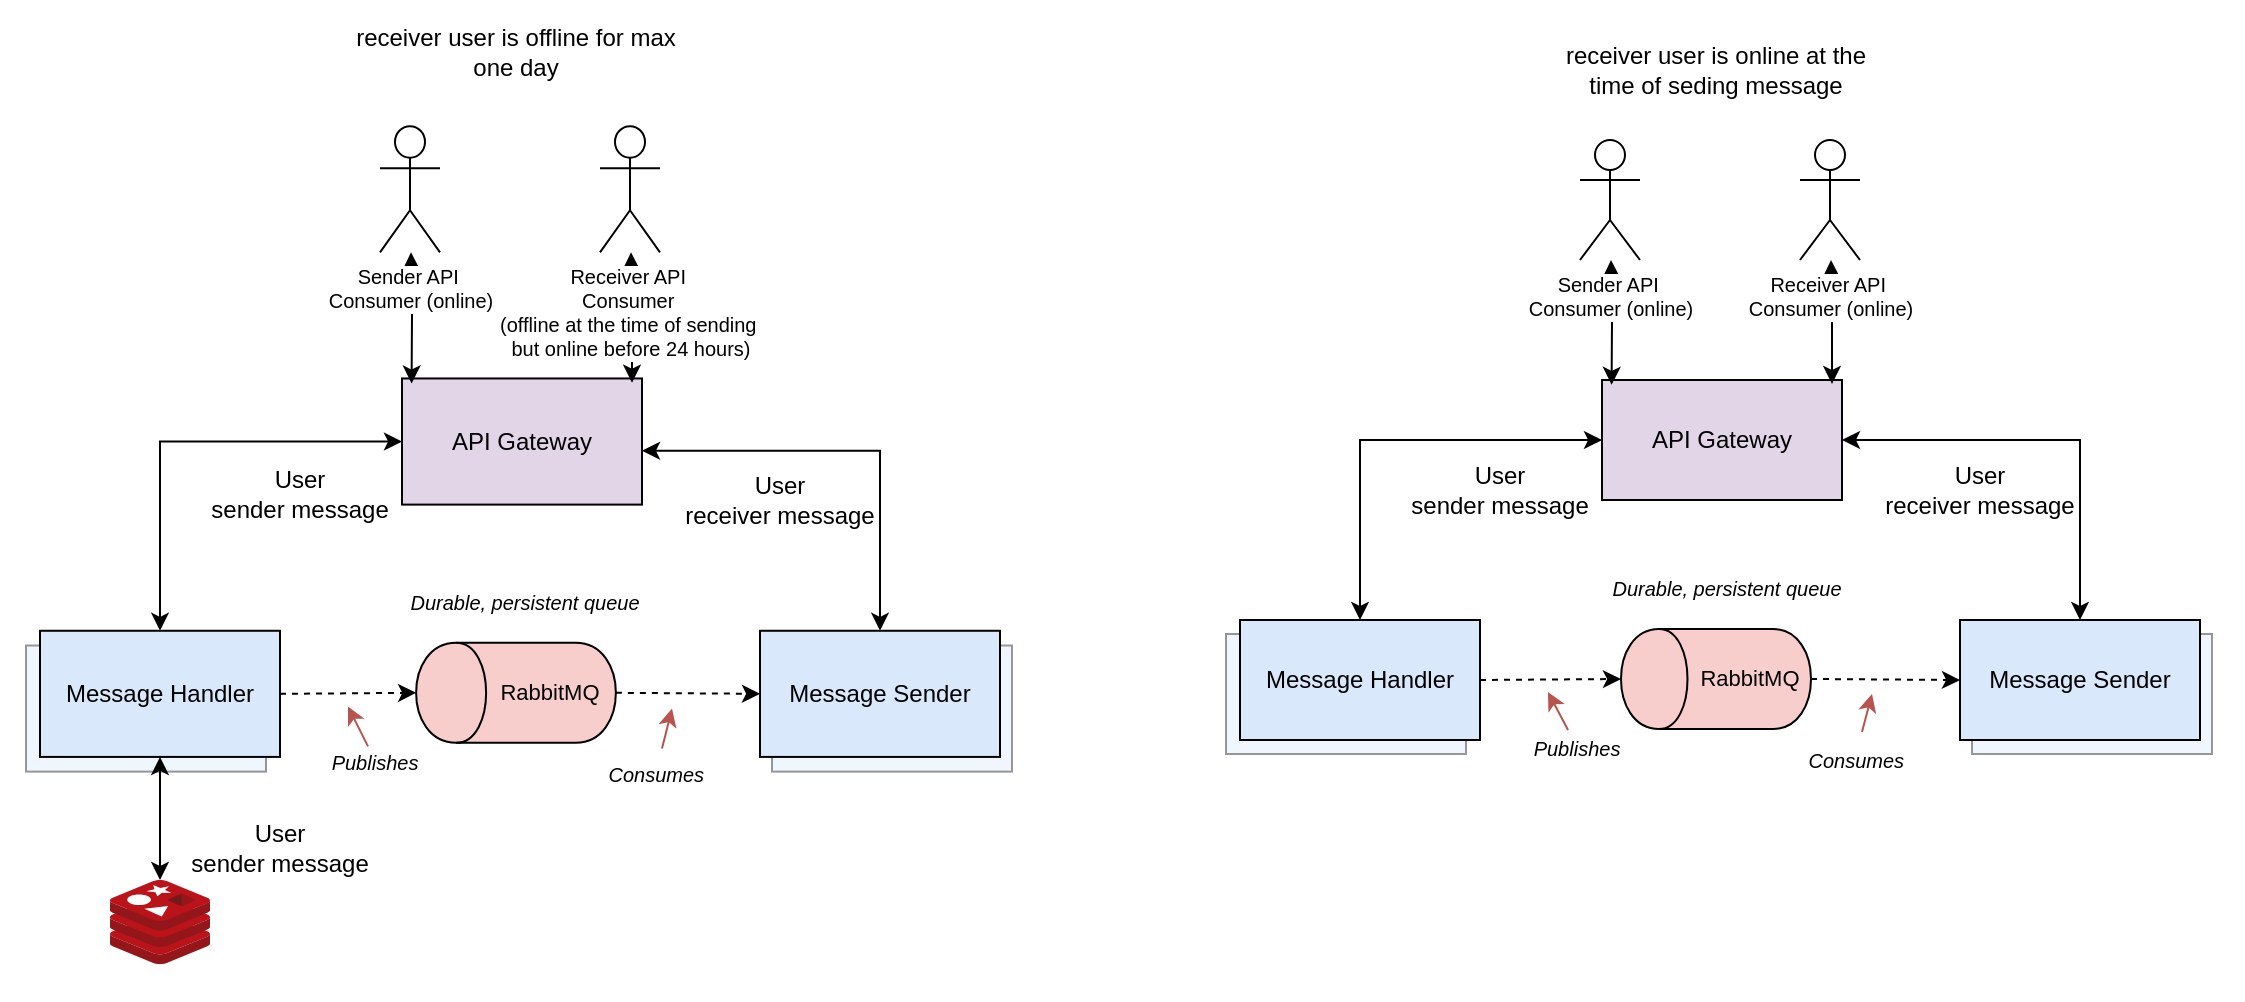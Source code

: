 <mxfile version="26.0.4">
  <diagram name="Page-1" id="0">
    <mxGraphModel dx="1224" dy="1146" grid="1" gridSize="10" guides="1" tooltips="1" connect="1" arrows="1" fold="1" page="1" pageScale="1" pageWidth="850" pageHeight="1100" background="#ffffff" math="0" shadow="0">
      <root>
        <mxCell id="0" />
        <mxCell id="1" parent="0" />
        <mxCell id="iozdBw7H4c7pWG4tGBNd-300" value="" style="group" vertex="1" connectable="0" parent="1">
          <mxGeometry x="1470" y="100" width="521" height="390" as="geometry" />
        </mxCell>
        <mxCell id="232" value="" style="whiteSpace=wrap;html=1;rounded=0;strokeColor=none;strokeWidth=2;fontFamily=Helvetica;fontSize=11;fontColor=#000000;align=center;" parent="iozdBw7H4c7pWG4tGBNd-300" vertex="1">
          <mxGeometry x="0.5" width="521" height="390" as="geometry" />
        </mxCell>
        <mxCell id="124" value="" style="shape=cylinder;whiteSpace=wrap;html=1;fontSize=12;fontColor=#000000;rotation=-90;fillColor=#f8cecc;strokeColor=#000000;strokeWidth=1;" parent="iozdBw7H4c7pWG4tGBNd-300" vertex="1">
          <mxGeometry x="233" y="282" width="50" height="95" as="geometry" />
        </mxCell>
        <mxCell id="109" value="Candidate&lt;div&gt;Service&lt;/div&gt;" style="rounded=0;whiteSpace=wrap;html=1;fontSize=12;fontColor=#000000;fillColor=#dae8fc;strokeColor=#000000;opacity=40;" parent="iozdBw7H4c7pWG4tGBNd-300" vertex="1">
          <mxGeometry x="13" y="307" width="120" height="60" as="geometry" />
        </mxCell>
        <mxCell id="110" value="Voter&amp;nbsp;&lt;div&gt;Service&lt;/div&gt;" style="rounded=0;whiteSpace=wrap;html=1;fontSize=12;fontColor=#000000;fillColor=#dae8fc;strokeColor=#000000;opacity=40;" parent="iozdBw7H4c7pWG4tGBNd-300" vertex="1">
          <mxGeometry x="386" y="307" width="120" height="60" as="geometry" />
        </mxCell>
        <mxCell id="111" value="Message Handler" style="rounded=0;whiteSpace=wrap;html=1;fontSize=12;fontColor=#000000;fillColor=#dae8fc;strokeColor=#000000;strokeWidth=1;" parent="iozdBw7H4c7pWG4tGBNd-300" vertex="1">
          <mxGeometry x="20" y="300" width="120" height="60" as="geometry" />
        </mxCell>
        <mxCell id="112" value="Message Sender" style="rounded=0;whiteSpace=wrap;html=1;fontSize=12;fontColor=#000000;fillColor=#dae8fc;strokeColor=#000000;strokeWidth=1;" parent="iozdBw7H4c7pWG4tGBNd-300" vertex="1">
          <mxGeometry x="380" y="300" width="120" height="60" as="geometry" />
        </mxCell>
        <mxCell id="113" value="" style="edgeStyle=orthogonalEdgeStyle;rounded=0;html=1;entryX=0.5;entryY=0;startArrow=classic;startFill=1;endArrow=classic;jettySize=auto;orthogonalLoop=1;strokeColor=#000000;fontSize=12;fontColor=#000000;exitX=0;exitY=0.5;" parent="iozdBw7H4c7pWG4tGBNd-300" source="115" target="111" edge="1">
          <mxGeometry x="0.621" relative="1" as="geometry">
            <mxPoint as="offset" />
          </mxGeometry>
        </mxCell>
        <mxCell id="115" value="&lt;div&gt;API Gateway&lt;/div&gt;" style="rounded=0;whiteSpace=wrap;html=1;fontSize=12;fontColor=#000000;fillColor=#e1d5e7;strokeColor=#000000;strokeWidth=1;" parent="iozdBw7H4c7pWG4tGBNd-300" vertex="1">
          <mxGeometry x="201" y="180" width="120" height="60" as="geometry" />
        </mxCell>
        <mxCell id="116" style="rounded=0;html=1;entryX=0.04;entryY=0.04;startArrow=classic;startFill=1;endArrow=classic;jettySize=auto;orthogonalLoop=1;strokeColor=#000000;fontSize=12;fontColor=#000000;entryDx=0;entryDy=0;entryPerimeter=0;" parent="iozdBw7H4c7pWG4tGBNd-300" target="115" edge="1" source="117">
          <mxGeometry relative="1" as="geometry">
            <mxPoint x="261" y="140" as="sourcePoint" />
            <Array as="points">
              <mxPoint x="206" y="150" />
            </Array>
          </mxGeometry>
        </mxCell>
        <mxCell id="117" value="&lt;font color=&quot;#000000&quot;&gt;Sender API&amp;nbsp;&lt;/font&gt;&lt;div&gt;&lt;font color=&quot;#000000&quot;&gt;Consumer (online)&lt;/font&gt;&lt;/div&gt;" style="shape=umlActor;verticalLabelPosition=bottom;labelBackgroundColor=#ffffff;verticalAlign=top;html=1;rounded=0;strokeColor=#000000;strokeWidth=1;fontSize=10;fontColor=#666666;" parent="iozdBw7H4c7pWG4tGBNd-300" vertex="1">
          <mxGeometry x="190" y="60" width="30" height="60" as="geometry" />
        </mxCell>
        <mxCell id="125" value="RabbitMQ" style="text;html=1;strokeColor=none;fillColor=none;align=center;verticalAlign=middle;whiteSpace=wrap;fontSize=11;fontColor=#000000;" parent="iozdBw7H4c7pWG4tGBNd-300" vertex="1">
          <mxGeometry x="245" y="319" width="60" height="20" as="geometry" />
        </mxCell>
        <mxCell id="131" value="" style="endArrow=classic;html=1;strokeColor=#b85450;strokeWidth=1;fontSize=10;fontColor=#000000;fillColor=#f8cecc;" parent="iozdBw7H4c7pWG4tGBNd-300" edge="1">
          <mxGeometry width="50" height="50" relative="1" as="geometry">
            <mxPoint x="184" y="355" as="sourcePoint" />
            <mxPoint x="174" y="336" as="targetPoint" />
          </mxGeometry>
        </mxCell>
        <mxCell id="132" value="" style="endArrow=classic;html=1;strokeColor=#b85450;strokeWidth=1;fontSize=10;fontColor=#000000;fillColor=#f8cecc;" parent="iozdBw7H4c7pWG4tGBNd-300" edge="1">
          <mxGeometry width="50" height="50" relative="1" as="geometry">
            <mxPoint x="331" y="356" as="sourcePoint" />
            <mxPoint x="336" y="337" as="targetPoint" />
          </mxGeometry>
        </mxCell>
        <mxCell id="118" value="" style="rounded=0;html=1;jettySize=auto;orthogonalLoop=1;strokeColor=#000000;fontSize=12;fontColor=#000000;exitX=1;exitY=0.5;startArrow=none;startFill=0;entryX=0.5;entryY=0;dashed=1;" parent="iozdBw7H4c7pWG4tGBNd-300" source="111" target="124" edge="1">
          <mxGeometry relative="1" as="geometry">
            <mxPoint x="-1371" y="358" as="targetPoint" />
            <mxPoint x="-1431" y="378" as="sourcePoint" />
          </mxGeometry>
        </mxCell>
        <mxCell id="119" value="&lt;div&gt;Durable, persistent queue&lt;/div&gt;" style="text;html=1;resizable=0;points=[];align=center;verticalAlign=middle;labelBackgroundColor=#ffffff;fontSize=10;fontColor=#000000;fontStyle=2" parent="118" vertex="1" connectable="0">
          <mxGeometry x="-0.248" y="-26" relative="1" as="geometry">
            <mxPoint x="96" y="-72" as="offset" />
          </mxGeometry>
        </mxCell>
        <mxCell id="120" value="&lt;div&gt;&lt;span&gt;Publishes&lt;/span&gt;&lt;/div&gt;&lt;div&gt;&lt;br&gt;&lt;/div&gt;&lt;div&gt;&lt;span&gt;&lt;br&gt;&lt;/span&gt;&lt;/div&gt;" style="text;html=1;resizable=0;points=[];align=center;verticalAlign=middle;labelBackgroundColor=#ffffff;fontSize=10;fontColor=#000000;fontStyle=2" parent="118" vertex="1" connectable="0">
          <mxGeometry x="-0.467" relative="1" as="geometry">
            <mxPoint x="29" y="46" as="offset" />
          </mxGeometry>
        </mxCell>
        <mxCell id="121" value="" style="rounded=0;html=1;entryX=0;entryY=0.5;jettySize=auto;orthogonalLoop=1;strokeColor=#000000;fontSize=12;fontColor=#000000;startArrow=none;startFill=0;exitX=0.5;exitY=1;dashed=1;" parent="iozdBw7H4c7pWG4tGBNd-300" source="124" target="112" edge="1">
          <mxGeometry relative="1" as="geometry">
            <mxPoint x="-1221" y="338" as="sourcePoint" />
            <mxPoint x="-1151" y="378" as="targetPoint" />
          </mxGeometry>
        </mxCell>
        <mxCell id="122" value="Consumes&amp;nbsp;&lt;div&gt;&lt;br&gt;&lt;/div&gt;" style="text;html=1;resizable=0;points=[];align=center;verticalAlign=middle;labelBackgroundColor=#ffffff;fontSize=10;fontColor=#000000;fontStyle=2" parent="121" vertex="1" connectable="0">
          <mxGeometry x="0.611" y="2" relative="1" as="geometry">
            <mxPoint x="-37" y="47.922" as="offset" />
          </mxGeometry>
        </mxCell>
        <mxCell id="iozdBw7H4c7pWG4tGBNd-296" value="User sender&lt;span style=&quot;background-color: transparent; color: light-dark(rgb(0, 0, 0), rgb(255, 255, 255));&quot;&gt;&amp;nbsp;message&lt;/span&gt;" style="text;html=1;align=center;verticalAlign=middle;whiteSpace=wrap;rounded=0;" vertex="1" parent="iozdBw7H4c7pWG4tGBNd-300">
          <mxGeometry x="120" y="220" width="60" height="30" as="geometry" />
        </mxCell>
        <mxCell id="iozdBw7H4c7pWG4tGBNd-298" value="receiver user is online at the time of seding message" style="text;strokeColor=none;align=center;fillColor=none;html=1;verticalAlign=middle;whiteSpace=wrap;rounded=0;" vertex="1" parent="iozdBw7H4c7pWG4tGBNd-300">
          <mxGeometry x="170" y="10" width="176" height="30" as="geometry" />
        </mxCell>
        <mxCell id="iozdBw7H4c7pWG4tGBNd-323" value="" style="edgeStyle=orthogonalEdgeStyle;rounded=0;html=1;startArrow=classic;startFill=1;endArrow=classic;jettySize=auto;orthogonalLoop=1;strokeColor=#000000;fontSize=12;fontColor=#000000;" edge="1" parent="iozdBw7H4c7pWG4tGBNd-300" source="115">
          <mxGeometry x="0.621" relative="1" as="geometry">
            <mxPoint as="offset" />
            <mxPoint x="501" y="229" as="sourcePoint" />
            <mxPoint x="440" y="300" as="targetPoint" />
            <Array as="points">
              <mxPoint x="440" y="210" />
            </Array>
          </mxGeometry>
        </mxCell>
        <mxCell id="iozdBw7H4c7pWG4tGBNd-324" value="User receiver&lt;span style=&quot;background-color: transparent; color: light-dark(rgb(0, 0, 0), rgb(255, 255, 255));&quot;&gt;&amp;nbsp;message&lt;/span&gt;" style="text;html=1;align=center;verticalAlign=middle;whiteSpace=wrap;rounded=0;" vertex="1" parent="iozdBw7H4c7pWG4tGBNd-300">
          <mxGeometry x="360" y="220" width="60" height="30" as="geometry" />
        </mxCell>
        <mxCell id="iozdBw7H4c7pWG4tGBNd-325" style="rounded=0;html=1;entryX=0.04;entryY=0.04;startArrow=classic;startFill=1;endArrow=classic;jettySize=auto;orthogonalLoop=1;strokeColor=#000000;fontSize=12;fontColor=#000000;entryDx=0;entryDy=0;entryPerimeter=0;" edge="1" parent="iozdBw7H4c7pWG4tGBNd-300" source="iozdBw7H4c7pWG4tGBNd-326">
          <mxGeometry relative="1" as="geometry">
            <mxPoint x="110.286" y="-10" as="sourcePoint" />
            <mxPoint x="316.0" y="182" as="targetPoint" />
            <Array as="points">
              <mxPoint x="316.0" y="150" />
            </Array>
          </mxGeometry>
        </mxCell>
        <mxCell id="iozdBw7H4c7pWG4tGBNd-326" value="&lt;font color=&quot;#000000&quot;&gt;Receiver API&amp;nbsp;&lt;/font&gt;&lt;div&gt;&lt;font color=&quot;#000000&quot;&gt;Consumer (online)&lt;/font&gt;&lt;/div&gt;" style="shape=umlActor;verticalLabelPosition=bottom;labelBackgroundColor=#ffffff;verticalAlign=top;html=1;rounded=0;strokeColor=#000000;strokeWidth=1;fontSize=10;fontColor=#666666;" vertex="1" parent="iozdBw7H4c7pWG4tGBNd-300">
          <mxGeometry x="300.0" y="60" width="30" height="60" as="geometry" />
        </mxCell>
        <mxCell id="iozdBw7H4c7pWG4tGBNd-405" value="" style="group" vertex="1" connectable="0" parent="1">
          <mxGeometry x="870.5" y="90" width="521" height="500" as="geometry" />
        </mxCell>
        <mxCell id="iozdBw7H4c7pWG4tGBNd-355" value="" style="image;sketch=0;aspect=fixed;html=1;points=[];align=center;fontSize=12;image=img/lib/mscae/Cache_Redis_Product.svg;" vertex="1" parent="iozdBw7H4c7pWG4tGBNd-405">
          <mxGeometry x="420.5" y="419" width="50" height="42" as="geometry" />
        </mxCell>
        <mxCell id="iozdBw7H4c7pWG4tGBNd-330" value="" style="whiteSpace=wrap;html=1;rounded=0;strokeColor=none;strokeWidth=2;fontFamily=Helvetica;fontSize=11;fontColor=#000000;align=center;" vertex="1" parent="iozdBw7H4c7pWG4tGBNd-405">
          <mxGeometry width="521" height="500" as="geometry" />
        </mxCell>
        <mxCell id="iozdBw7H4c7pWG4tGBNd-331" value="" style="shape=cylinder;whiteSpace=wrap;html=1;fontSize=12;fontColor=#000000;rotation=-90;fillColor=#f8cecc;strokeColor=#000000;strokeWidth=1;" vertex="1" parent="iozdBw7H4c7pWG4tGBNd-405">
          <mxGeometry x="232.5" y="296.462" width="50" height="99.872" as="geometry" />
        </mxCell>
        <mxCell id="iozdBw7H4c7pWG4tGBNd-332" value="Candidate&lt;div&gt;Service&lt;/div&gt;" style="rounded=0;whiteSpace=wrap;html=1;fontSize=12;fontColor=#000000;fillColor=#dae8fc;strokeColor=#000000;opacity=40;" vertex="1" parent="iozdBw7H4c7pWG4tGBNd-405">
          <mxGeometry x="12.5" y="322.744" width="120" height="63.077" as="geometry" />
        </mxCell>
        <mxCell id="iozdBw7H4c7pWG4tGBNd-333" value="Voter&amp;nbsp;&lt;div&gt;Service&lt;/div&gt;" style="rounded=0;whiteSpace=wrap;html=1;fontSize=12;fontColor=#000000;fillColor=#dae8fc;strokeColor=#000000;opacity=40;" vertex="1" parent="iozdBw7H4c7pWG4tGBNd-405">
          <mxGeometry x="385.5" y="322.744" width="120" height="63.077" as="geometry" />
        </mxCell>
        <mxCell id="iozdBw7H4c7pWG4tGBNd-334" value="Message Handler" style="rounded=0;whiteSpace=wrap;html=1;fontSize=12;fontColor=#000000;fillColor=#dae8fc;strokeColor=#000000;strokeWidth=1;" vertex="1" parent="iozdBw7H4c7pWG4tGBNd-405">
          <mxGeometry x="19.5" y="315.385" width="120" height="63.077" as="geometry" />
        </mxCell>
        <mxCell id="iozdBw7H4c7pWG4tGBNd-335" value="Message Sender" style="rounded=0;whiteSpace=wrap;html=1;fontSize=12;fontColor=#000000;fillColor=#dae8fc;strokeColor=#000000;strokeWidth=1;" vertex="1" parent="iozdBw7H4c7pWG4tGBNd-405">
          <mxGeometry x="379.5" y="315.385" width="120" height="63.077" as="geometry" />
        </mxCell>
        <mxCell id="iozdBw7H4c7pWG4tGBNd-336" value="" style="edgeStyle=orthogonalEdgeStyle;rounded=0;html=1;entryX=0.5;entryY=0;startArrow=classic;startFill=1;endArrow=classic;jettySize=auto;orthogonalLoop=1;strokeColor=#000000;fontSize=12;fontColor=#000000;exitX=0;exitY=0.5;" edge="1" parent="iozdBw7H4c7pWG4tGBNd-405" source="iozdBw7H4c7pWG4tGBNd-337" target="iozdBw7H4c7pWG4tGBNd-334">
          <mxGeometry x="0.621" relative="1" as="geometry">
            <mxPoint as="offset" />
          </mxGeometry>
        </mxCell>
        <mxCell id="iozdBw7H4c7pWG4tGBNd-337" value="&lt;div&gt;API Gateway&lt;/div&gt;" style="rounded=0;whiteSpace=wrap;html=1;fontSize=12;fontColor=#000000;fillColor=#e1d5e7;strokeColor=#000000;strokeWidth=1;" vertex="1" parent="iozdBw7H4c7pWG4tGBNd-405">
          <mxGeometry x="200.5" y="189.231" width="120" height="63.077" as="geometry" />
        </mxCell>
        <mxCell id="iozdBw7H4c7pWG4tGBNd-338" style="rounded=0;html=1;entryX=0.04;entryY=0.04;startArrow=classic;startFill=1;endArrow=classic;jettySize=auto;orthogonalLoop=1;strokeColor=#000000;fontSize=12;fontColor=#000000;entryDx=0;entryDy=0;entryPerimeter=0;" edge="1" parent="iozdBw7H4c7pWG4tGBNd-405" source="iozdBw7H4c7pWG4tGBNd-339" target="iozdBw7H4c7pWG4tGBNd-337">
          <mxGeometry relative="1" as="geometry">
            <mxPoint x="260.5" y="147.179" as="sourcePoint" />
            <Array as="points">
              <mxPoint x="205.5" y="157.692" />
            </Array>
          </mxGeometry>
        </mxCell>
        <mxCell id="iozdBw7H4c7pWG4tGBNd-339" value="&lt;font color=&quot;#000000&quot;&gt;Sender API&amp;nbsp;&lt;/font&gt;&lt;div&gt;&lt;font color=&quot;#000000&quot;&gt;Consumer (online)&lt;/font&gt;&lt;/div&gt;" style="shape=umlActor;verticalLabelPosition=bottom;labelBackgroundColor=#ffffff;verticalAlign=top;html=1;rounded=0;strokeColor=#000000;strokeWidth=1;fontSize=10;fontColor=#666666;" vertex="1" parent="iozdBw7H4c7pWG4tGBNd-405">
          <mxGeometry x="189.5" y="63.077" width="30" height="63.077" as="geometry" />
        </mxCell>
        <mxCell id="iozdBw7H4c7pWG4tGBNd-340" value="RabbitMQ" style="text;html=1;strokeColor=none;fillColor=none;align=center;verticalAlign=middle;whiteSpace=wrap;fontSize=11;fontColor=#000000;" vertex="1" parent="iozdBw7H4c7pWG4tGBNd-405">
          <mxGeometry x="244.5" y="335.359" width="60" height="21.026" as="geometry" />
        </mxCell>
        <mxCell id="iozdBw7H4c7pWG4tGBNd-341" value="" style="endArrow=classic;html=1;strokeColor=#b85450;strokeWidth=1;fontSize=10;fontColor=#000000;fillColor=#f8cecc;" edge="1" parent="iozdBw7H4c7pWG4tGBNd-405">
          <mxGeometry width="50" height="50" relative="1" as="geometry">
            <mxPoint x="183.5" y="373.205" as="sourcePoint" />
            <mxPoint x="173.5" y="353.231" as="targetPoint" />
          </mxGeometry>
        </mxCell>
        <mxCell id="iozdBw7H4c7pWG4tGBNd-342" value="" style="endArrow=classic;html=1;strokeColor=#b85450;strokeWidth=1;fontSize=10;fontColor=#000000;fillColor=#f8cecc;" edge="1" parent="iozdBw7H4c7pWG4tGBNd-405">
          <mxGeometry width="50" height="50" relative="1" as="geometry">
            <mxPoint x="330.5" y="374.256" as="sourcePoint" />
            <mxPoint x="335.5" y="354.282" as="targetPoint" />
          </mxGeometry>
        </mxCell>
        <mxCell id="iozdBw7H4c7pWG4tGBNd-343" value="" style="rounded=0;html=1;jettySize=auto;orthogonalLoop=1;strokeColor=#000000;fontSize=12;fontColor=#000000;exitX=1;exitY=0.5;startArrow=none;startFill=0;entryX=0.5;entryY=0;dashed=1;" edge="1" parent="iozdBw7H4c7pWG4tGBNd-405" source="iozdBw7H4c7pWG4tGBNd-334" target="iozdBw7H4c7pWG4tGBNd-331">
          <mxGeometry relative="1" as="geometry">
            <mxPoint x="-1371.5" y="376.359" as="targetPoint" />
            <mxPoint x="-1431.5" y="397.385" as="sourcePoint" />
          </mxGeometry>
        </mxCell>
        <mxCell id="iozdBw7H4c7pWG4tGBNd-344" value="&lt;div&gt;Durable, persistent queue&lt;/div&gt;" style="text;html=1;resizable=0;points=[];align=center;verticalAlign=middle;labelBackgroundColor=#ffffff;fontSize=10;fontColor=#000000;fontStyle=2" vertex="1" connectable="0" parent="iozdBw7H4c7pWG4tGBNd-343">
          <mxGeometry x="-0.248" y="-26" relative="1" as="geometry">
            <mxPoint x="96" y="-72" as="offset" />
          </mxGeometry>
        </mxCell>
        <mxCell id="iozdBw7H4c7pWG4tGBNd-345" value="&lt;div&gt;&lt;span&gt;Publishes&lt;/span&gt;&lt;/div&gt;&lt;div&gt;&lt;br&gt;&lt;/div&gt;&lt;div&gt;&lt;span&gt;&lt;br&gt;&lt;/span&gt;&lt;/div&gt;" style="text;html=1;resizable=0;points=[];align=center;verticalAlign=middle;labelBackgroundColor=#ffffff;fontSize=10;fontColor=#000000;fontStyle=2" vertex="1" connectable="0" parent="iozdBw7H4c7pWG4tGBNd-343">
          <mxGeometry x="-0.467" relative="1" as="geometry">
            <mxPoint x="29" y="46" as="offset" />
          </mxGeometry>
        </mxCell>
        <mxCell id="iozdBw7H4c7pWG4tGBNd-346" value="" style="rounded=0;html=1;entryX=0;entryY=0.5;jettySize=auto;orthogonalLoop=1;strokeColor=#000000;fontSize=12;fontColor=#000000;startArrow=none;startFill=0;exitX=0.5;exitY=1;dashed=1;" edge="1" parent="iozdBw7H4c7pWG4tGBNd-405" source="iozdBw7H4c7pWG4tGBNd-331" target="iozdBw7H4c7pWG4tGBNd-335">
          <mxGeometry relative="1" as="geometry">
            <mxPoint x="-1221.5" y="355.333" as="sourcePoint" />
            <mxPoint x="-1151.5" y="397.385" as="targetPoint" />
          </mxGeometry>
        </mxCell>
        <mxCell id="iozdBw7H4c7pWG4tGBNd-347" value="Consumes&amp;nbsp;&lt;div&gt;&lt;br&gt;&lt;/div&gt;" style="text;html=1;resizable=0;points=[];align=center;verticalAlign=middle;labelBackgroundColor=#ffffff;fontSize=10;fontColor=#000000;fontStyle=2" vertex="1" connectable="0" parent="iozdBw7H4c7pWG4tGBNd-346">
          <mxGeometry x="0.611" y="2" relative="1" as="geometry">
            <mxPoint x="-37" y="47.922" as="offset" />
          </mxGeometry>
        </mxCell>
        <mxCell id="iozdBw7H4c7pWG4tGBNd-348" value="User sender&lt;span style=&quot;background-color: transparent; color: light-dark(rgb(0, 0, 0), rgb(255, 255, 255));&quot;&gt;&amp;nbsp;message&lt;/span&gt;" style="text;html=1;align=center;verticalAlign=middle;whiteSpace=wrap;rounded=0;" vertex="1" parent="iozdBw7H4c7pWG4tGBNd-405">
          <mxGeometry x="119.5" y="231.282" width="60" height="31.538" as="geometry" />
        </mxCell>
        <mxCell id="iozdBw7H4c7pWG4tGBNd-349" value="receiver user is offline for max one&amp;nbsp;&lt;span style=&quot;background-color: transparent; color: light-dark(rgb(0, 0, 0), rgb(255, 255, 255));&quot;&gt;day&lt;/span&gt;" style="text;strokeColor=none;align=center;fillColor=none;html=1;verticalAlign=middle;whiteSpace=wrap;rounded=0;" vertex="1" parent="iozdBw7H4c7pWG4tGBNd-405">
          <mxGeometry x="169.5" y="10.513" width="176" height="31.538" as="geometry" />
        </mxCell>
        <mxCell id="iozdBw7H4c7pWG4tGBNd-352" style="rounded=0;html=1;entryX=0.04;entryY=0.04;startArrow=classic;startFill=1;endArrow=classic;jettySize=auto;orthogonalLoop=1;strokeColor=#000000;fontSize=12;fontColor=#000000;entryDx=0;entryDy=0;entryPerimeter=0;" edge="1" parent="iozdBw7H4c7pWG4tGBNd-405" source="iozdBw7H4c7pWG4tGBNd-353">
          <mxGeometry relative="1" as="geometry">
            <mxPoint x="109.786" y="-10.513" as="sourcePoint" />
            <mxPoint x="315.5" y="191.333" as="targetPoint" />
            <Array as="points">
              <mxPoint x="315.5" y="157.692" />
            </Array>
          </mxGeometry>
        </mxCell>
        <mxCell id="iozdBw7H4c7pWG4tGBNd-353" value="&lt;font color=&quot;#000000&quot;&gt;Receiver API&amp;nbsp;&lt;/font&gt;&lt;div&gt;&lt;font color=&quot;#000000&quot;&gt;Consumer&amp;nbsp;&lt;/font&gt;&lt;/div&gt;&lt;div&gt;&lt;font color=&quot;#000000&quot;&gt;(offline at the time of sending&amp;nbsp;&lt;/font&gt;&lt;/div&gt;&lt;div&gt;&lt;font color=&quot;#000000&quot;&gt;but online before 24 hours)&lt;/font&gt;&lt;/div&gt;" style="shape=umlActor;verticalLabelPosition=bottom;labelBackgroundColor=#ffffff;verticalAlign=top;html=1;rounded=0;strokeColor=#000000;strokeWidth=1;fontSize=10;fontColor=#666666;" vertex="1" parent="iozdBw7H4c7pWG4tGBNd-405">
          <mxGeometry x="299.5" y="63.077" width="30" height="63.077" as="geometry" />
        </mxCell>
        <mxCell id="iozdBw7H4c7pWG4tGBNd-360" value="" style="image;sketch=0;aspect=fixed;html=1;points=[];align=center;fontSize=12;image=img/lib/mscae/Cache_Redis_Product.svg;" vertex="1" parent="iozdBw7H4c7pWG4tGBNd-405">
          <mxGeometry x="54.5" y="440" width="50" height="42" as="geometry" />
        </mxCell>
        <mxCell id="iozdBw7H4c7pWG4tGBNd-369" value="User sender&lt;span style=&quot;background-color: transparent; color: light-dark(rgb(0, 0, 0), rgb(255, 255, 255));&quot;&gt;&amp;nbsp;message&lt;/span&gt;" style="text;html=1;align=center;verticalAlign=middle;whiteSpace=wrap;rounded=0;" vertex="1" parent="iozdBw7H4c7pWG4tGBNd-405">
          <mxGeometry x="109.5" y="408.002" width="60" height="31.538" as="geometry" />
        </mxCell>
        <mxCell id="iozdBw7H4c7pWG4tGBNd-372" value="" style="edgeStyle=orthogonalEdgeStyle;rounded=0;html=1;entryX=0.5;entryY=0;startArrow=classic;startFill=1;endArrow=classic;jettySize=auto;orthogonalLoop=1;strokeColor=#000000;fontSize=12;fontColor=#000000;" edge="1" parent="iozdBw7H4c7pWG4tGBNd-405" source="iozdBw7H4c7pWG4tGBNd-334">
          <mxGeometry x="0.621" relative="1" as="geometry">
            <mxPoint as="offset" />
            <mxPoint x="200.5" y="346" as="sourcePoint" />
            <mxPoint x="79.5" y="440" as="targetPoint" />
          </mxGeometry>
        </mxCell>
        <mxCell id="iozdBw7H4c7pWG4tGBNd-375" value="" style="edgeStyle=orthogonalEdgeStyle;rounded=0;html=1;startArrow=classic;startFill=1;endArrow=classic;jettySize=auto;orthogonalLoop=1;strokeColor=#000000;fontSize=12;fontColor=#000000;" edge="1" parent="iozdBw7H4c7pWG4tGBNd-405">
          <mxGeometry x="0.621" relative="1" as="geometry">
            <mxPoint as="offset" />
            <mxPoint x="320.5" y="225.38" as="sourcePoint" />
            <mxPoint x="439.5" y="315.38" as="targetPoint" />
            <Array as="points">
              <mxPoint x="439.5" y="225.38" />
            </Array>
          </mxGeometry>
        </mxCell>
        <mxCell id="iozdBw7H4c7pWG4tGBNd-376" value="User receiver&lt;span style=&quot;background-color: transparent; color: light-dark(rgb(0, 0, 0), rgb(255, 255, 255));&quot;&gt;&amp;nbsp;message&lt;/span&gt;" style="text;html=1;align=center;verticalAlign=middle;whiteSpace=wrap;rounded=0;" vertex="1" parent="iozdBw7H4c7pWG4tGBNd-405">
          <mxGeometry x="359.5" y="235.38" width="60" height="30" as="geometry" />
        </mxCell>
      </root>
    </mxGraphModel>
  </diagram>
</mxfile>
